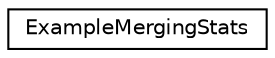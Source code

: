 digraph "Graphical Class Hierarchy"
{
  edge [fontname="Helvetica",fontsize="10",labelfontname="Helvetica",labelfontsize="10"];
  node [fontname="Helvetica",fontsize="10",shape=record];
  rankdir="LR";
  Node0 [label="ExampleMergingStats",height=0.2,width=0.4,color="black", fillcolor="white", style="filled",URL="$classkaldi_1_1nnet3_1_1ExampleMergingStats.html",tooltip="This class is responsible for storing, and displaying in log messages, statistics about how examples ..."];
}
